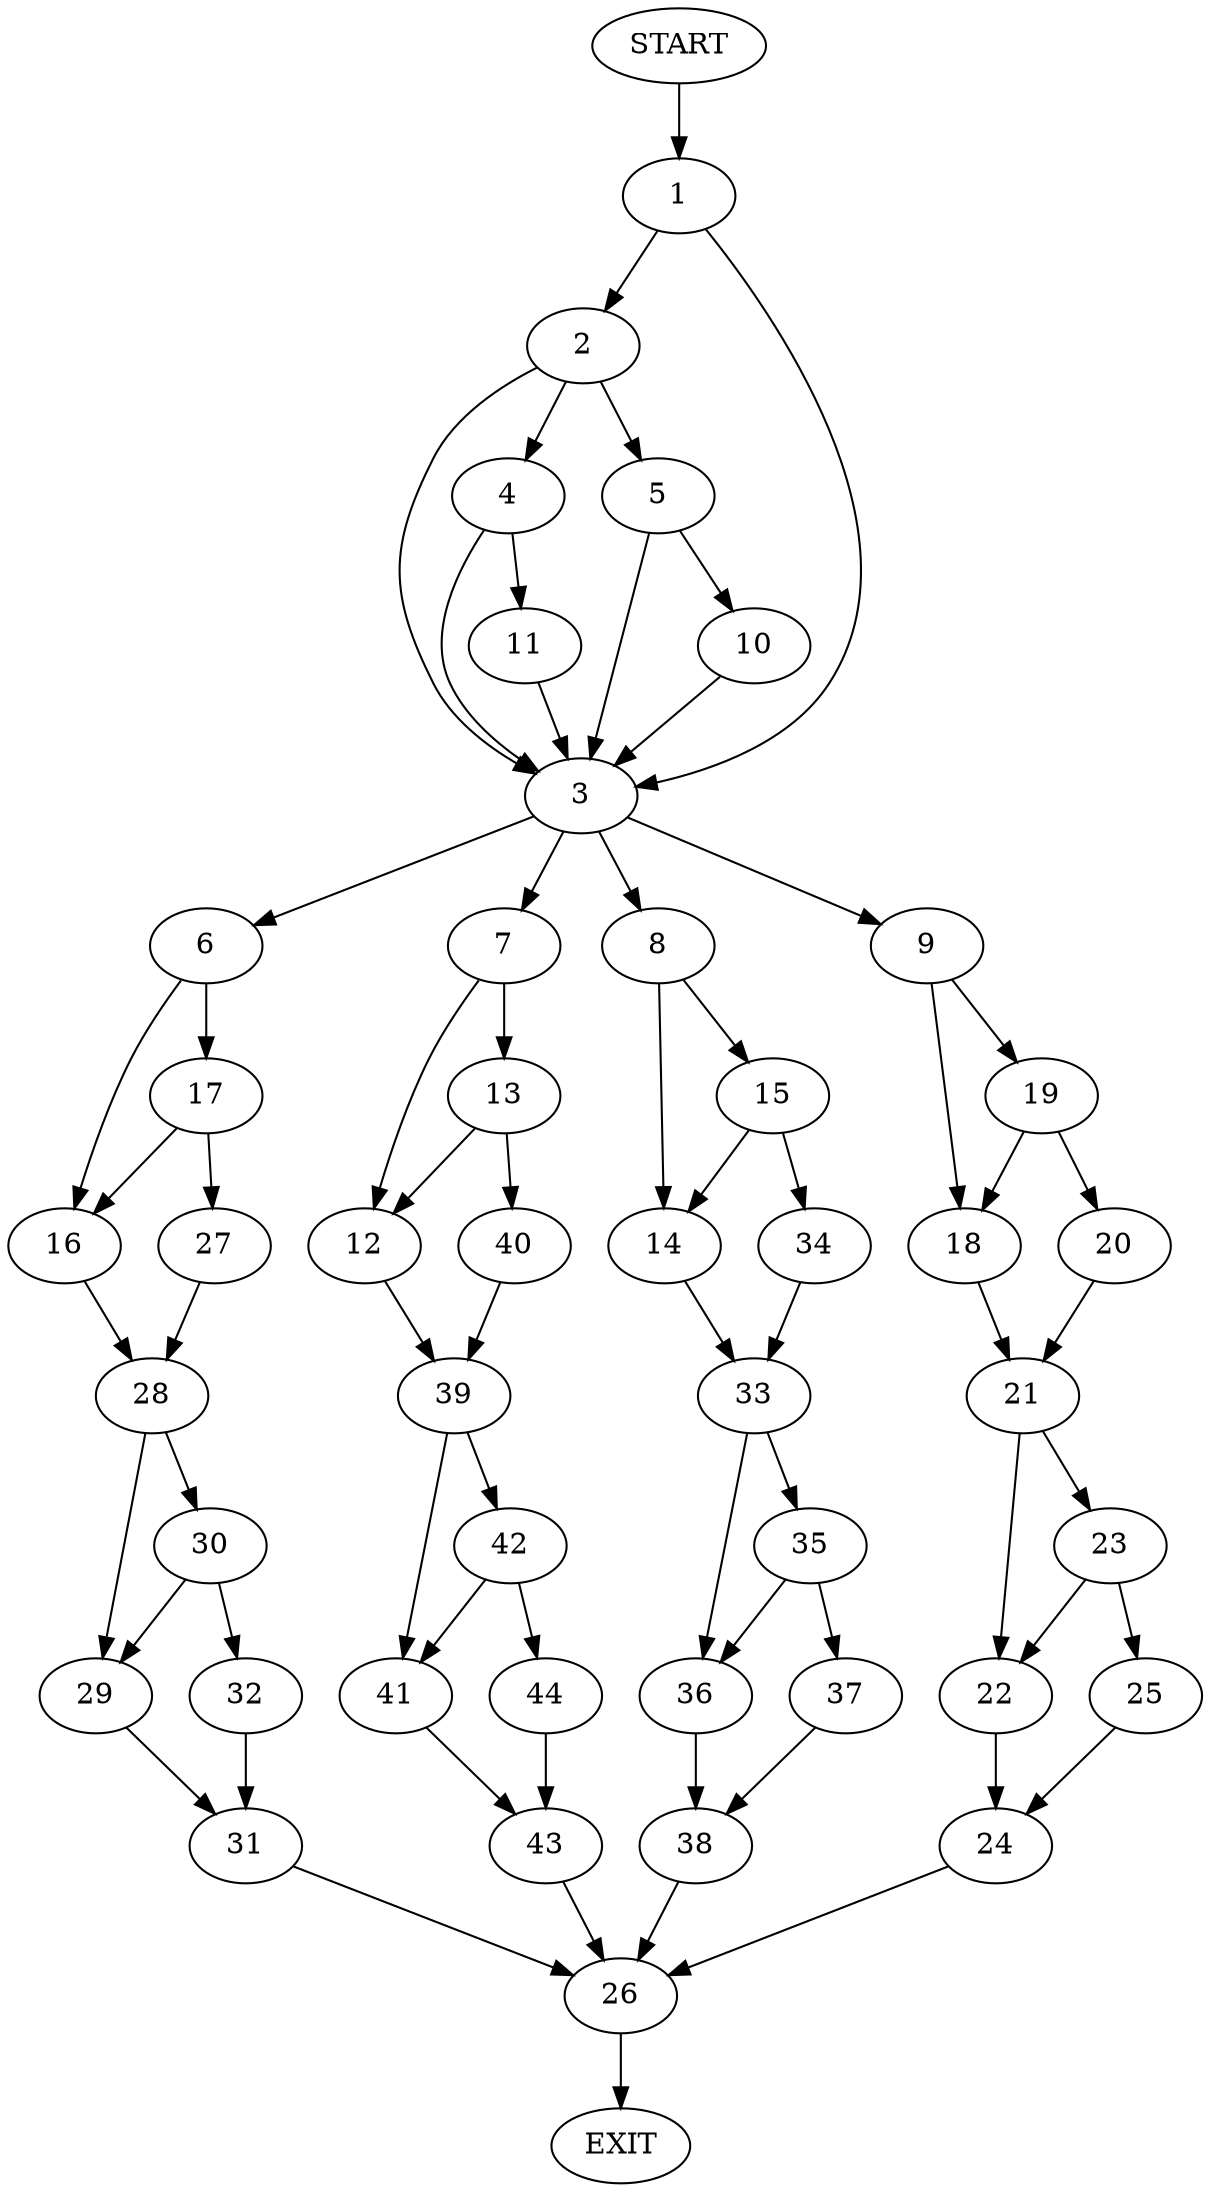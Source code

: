 digraph {
0 [label="START"]
45 [label="EXIT"]
0 -> 1
1 -> 2
1 -> 3
2 -> 4
2 -> 3
2 -> 5
3 -> 6
3 -> 7
3 -> 8
3 -> 9
5 -> 3
5 -> 10
4 -> 3
4 -> 11
11 -> 3
10 -> 3
7 -> 12
7 -> 13
8 -> 14
8 -> 15
6 -> 16
6 -> 17
9 -> 18
9 -> 19
19 -> 20
19 -> 18
18 -> 21
20 -> 21
21 -> 22
21 -> 23
22 -> 24
23 -> 22
23 -> 25
25 -> 24
24 -> 26
26 -> 45
17 -> 16
17 -> 27
16 -> 28
27 -> 28
28 -> 29
28 -> 30
29 -> 31
30 -> 29
30 -> 32
32 -> 31
31 -> 26
14 -> 33
15 -> 14
15 -> 34
34 -> 33
33 -> 35
33 -> 36
35 -> 36
35 -> 37
36 -> 38
37 -> 38
38 -> 26
12 -> 39
13 -> 12
13 -> 40
40 -> 39
39 -> 41
39 -> 42
41 -> 43
42 -> 44
42 -> 41
44 -> 43
43 -> 26
}
